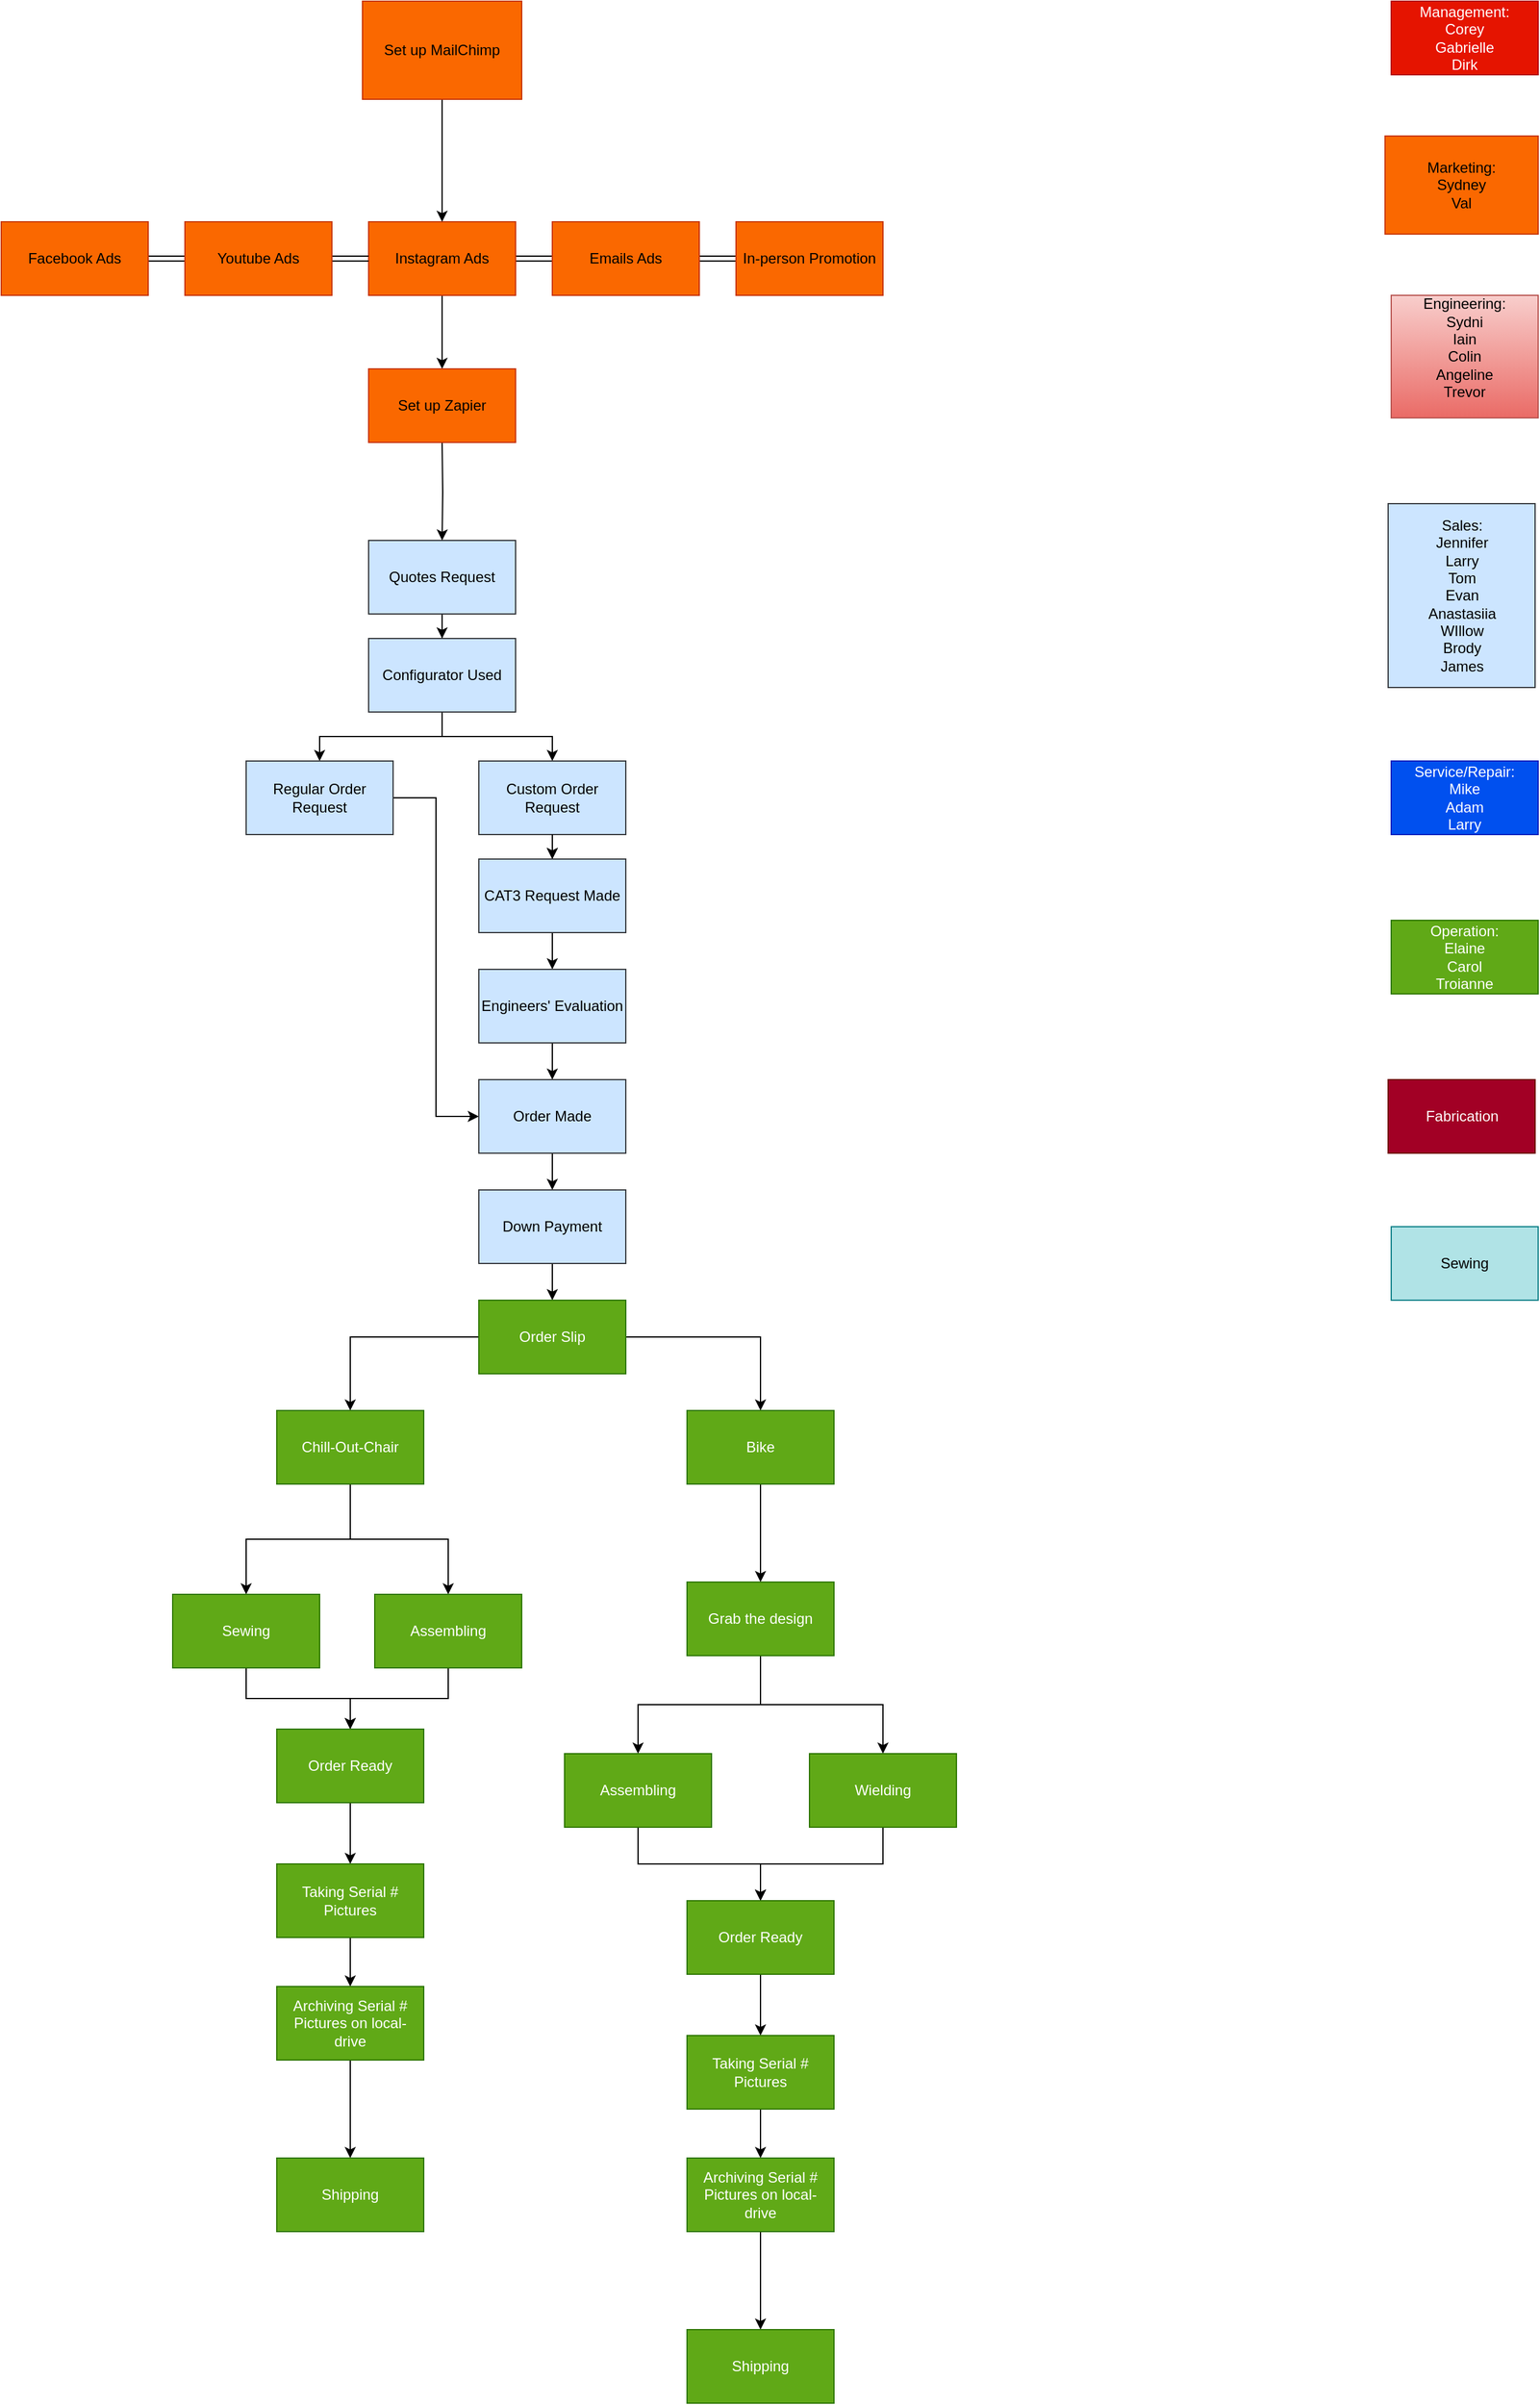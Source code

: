 <mxfile version="27.2.0">
  <diagram name="Page-1" id="tJCy387jeLStMwdDVoLm">
    <mxGraphModel dx="2037" dy="2161" grid="1" gridSize="10" guides="1" tooltips="1" connect="1" arrows="1" fold="1" page="1" pageScale="1" pageWidth="850" pageHeight="1100" math="0" shadow="0">
      <root>
        <mxCell id="0" />
        <mxCell id="1" parent="0" />
        <mxCell id="GHYGCPifQh15sZ_tnKLO-3" value="" style="edgeStyle=orthogonalEdgeStyle;rounded=0;orthogonalLoop=1;jettySize=auto;html=1;" parent="1" source="GHYGCPifQh15sZ_tnKLO-1" target="GHYGCPifQh15sZ_tnKLO-2" edge="1">
          <mxGeometry relative="1" as="geometry" />
        </mxCell>
        <mxCell id="GHYGCPifQh15sZ_tnKLO-1" value="Quotes Request" style="rounded=0;whiteSpace=wrap;html=1;fillColor=#cce5ff;strokeColor=#36393d;" parent="1" vertex="1">
          <mxGeometry x="380" y="20" width="120" height="60" as="geometry" />
        </mxCell>
        <mxCell id="GHYGCPifQh15sZ_tnKLO-13" value="" style="edgeStyle=orthogonalEdgeStyle;rounded=0;orthogonalLoop=1;jettySize=auto;html=1;" parent="1" source="GHYGCPifQh15sZ_tnKLO-2" target="GHYGCPifQh15sZ_tnKLO-12" edge="1">
          <mxGeometry relative="1" as="geometry" />
        </mxCell>
        <mxCell id="GHYGCPifQh15sZ_tnKLO-15" value="" style="edgeStyle=orthogonalEdgeStyle;rounded=0;orthogonalLoop=1;jettySize=auto;html=1;" parent="1" source="GHYGCPifQh15sZ_tnKLO-2" target="GHYGCPifQh15sZ_tnKLO-14" edge="1">
          <mxGeometry relative="1" as="geometry" />
        </mxCell>
        <mxCell id="GHYGCPifQh15sZ_tnKLO-2" value="Configurator Used" style="rounded=0;whiteSpace=wrap;html=1;fillColor=#cce5ff;strokeColor=#36393d;" parent="1" vertex="1">
          <mxGeometry x="380" y="100" width="120" height="60" as="geometry" />
        </mxCell>
        <mxCell id="GHYGCPifQh15sZ_tnKLO-17" value="" style="edgeStyle=orthogonalEdgeStyle;rounded=0;orthogonalLoop=1;jettySize=auto;html=1;" parent="1" source="GHYGCPifQh15sZ_tnKLO-29" target="GHYGCPifQh15sZ_tnKLO-16" edge="1">
          <mxGeometry relative="1" as="geometry" />
        </mxCell>
        <mxCell id="GHYGCPifQh15sZ_tnKLO-12" value="Custom Order Request" style="rounded=0;whiteSpace=wrap;html=1;fillColor=#cce5ff;strokeColor=#36393d;" parent="1" vertex="1">
          <mxGeometry x="470" y="200" width="120" height="60" as="geometry" />
        </mxCell>
        <mxCell id="GHYGCPifQh15sZ_tnKLO-64" style="edgeStyle=orthogonalEdgeStyle;rounded=0;orthogonalLoop=1;jettySize=auto;html=1;entryX=0;entryY=0.5;entryDx=0;entryDy=0;" parent="1" source="GHYGCPifQh15sZ_tnKLO-14" target="GHYGCPifQh15sZ_tnKLO-20" edge="1">
          <mxGeometry relative="1" as="geometry" />
        </mxCell>
        <mxCell id="GHYGCPifQh15sZ_tnKLO-14" value="Regular Order Request" style="rounded=0;whiteSpace=wrap;html=1;fillColor=#cce5ff;strokeColor=#36393d;" parent="1" vertex="1">
          <mxGeometry x="280" y="200" width="120" height="60" as="geometry" />
        </mxCell>
        <mxCell id="GHYGCPifQh15sZ_tnKLO-40" value="" style="edgeStyle=orthogonalEdgeStyle;rounded=0;orthogonalLoop=1;jettySize=auto;html=1;" parent="1" source="GHYGCPifQh15sZ_tnKLO-16" target="GHYGCPifQh15sZ_tnKLO-20" edge="1">
          <mxGeometry relative="1" as="geometry" />
        </mxCell>
        <mxCell id="GHYGCPifQh15sZ_tnKLO-16" value="Engineers&#39; Evaluation" style="rounded=0;whiteSpace=wrap;html=1;fillColor=#cce5ff;strokeColor=#36393d;" parent="1" vertex="1">
          <mxGeometry x="470" y="370" width="120" height="60" as="geometry" />
        </mxCell>
        <mxCell id="GHYGCPifQh15sZ_tnKLO-37" value="" style="edgeStyle=orthogonalEdgeStyle;rounded=0;orthogonalLoop=1;jettySize=auto;html=1;" parent="1" source="GHYGCPifQh15sZ_tnKLO-20" target="GHYGCPifQh15sZ_tnKLO-36" edge="1">
          <mxGeometry relative="1" as="geometry" />
        </mxCell>
        <mxCell id="GHYGCPifQh15sZ_tnKLO-20" value="Order Made" style="rounded=0;whiteSpace=wrap;html=1;fillColor=#cce5ff;strokeColor=#36393d;" parent="1" vertex="1">
          <mxGeometry x="470" y="460" width="120" height="60" as="geometry" />
        </mxCell>
        <mxCell id="GHYGCPifQh15sZ_tnKLO-30" value="" style="edgeStyle=orthogonalEdgeStyle;rounded=0;orthogonalLoop=1;jettySize=auto;html=1;" parent="1" source="GHYGCPifQh15sZ_tnKLO-12" target="GHYGCPifQh15sZ_tnKLO-29" edge="1">
          <mxGeometry relative="1" as="geometry">
            <mxPoint x="530" y="260" as="sourcePoint" />
            <mxPoint x="530" y="480" as="targetPoint" />
          </mxGeometry>
        </mxCell>
        <mxCell id="GHYGCPifQh15sZ_tnKLO-31" value="" style="edgeStyle=orthogonalEdgeStyle;rounded=0;orthogonalLoop=1;jettySize=auto;html=1;" parent="1" source="GHYGCPifQh15sZ_tnKLO-12" target="GHYGCPifQh15sZ_tnKLO-29" edge="1">
          <mxGeometry relative="1" as="geometry">
            <mxPoint x="530" y="260" as="sourcePoint" />
            <mxPoint x="530" y="400" as="targetPoint" />
          </mxGeometry>
        </mxCell>
        <mxCell id="GHYGCPifQh15sZ_tnKLO-29" value="CAT3 Request Made" style="rounded=0;whiteSpace=wrap;html=1;fillColor=#cce5ff;strokeColor=#36393d;" parent="1" vertex="1">
          <mxGeometry x="470" y="280" width="120" height="60" as="geometry" />
        </mxCell>
        <mxCell id="GHYGCPifQh15sZ_tnKLO-66" value="" style="edgeStyle=orthogonalEdgeStyle;rounded=0;orthogonalLoop=1;jettySize=auto;html=1;" parent="1" source="GHYGCPifQh15sZ_tnKLO-36" target="GHYGCPifQh15sZ_tnKLO-65" edge="1">
          <mxGeometry relative="1" as="geometry" />
        </mxCell>
        <mxCell id="GHYGCPifQh15sZ_tnKLO-36" value="Down Payment" style="whiteSpace=wrap;html=1;rounded=0;fillColor=#cce5ff;strokeColor=#36393d;" parent="1" vertex="1">
          <mxGeometry x="470" y="550" width="120" height="60" as="geometry" />
        </mxCell>
        <mxCell id="GHYGCPifQh15sZ_tnKLO-50" value="" style="edgeStyle=orthogonalEdgeStyle;rounded=0;orthogonalLoop=1;jettySize=auto;html=1;" parent="1" target="GHYGCPifQh15sZ_tnKLO-1" edge="1">
          <mxGeometry relative="1" as="geometry">
            <mxPoint x="440" y="-60" as="sourcePoint" />
          </mxGeometry>
        </mxCell>
        <mxCell id="GHYGCPifQh15sZ_tnKLO-52" value="" style="edgeStyle=orthogonalEdgeStyle;rounded=0;orthogonalLoop=1;jettySize=auto;html=1;shape=link;" parent="1" source="GHYGCPifQh15sZ_tnKLO-45" target="GHYGCPifQh15sZ_tnKLO-51" edge="1">
          <mxGeometry relative="1" as="geometry" />
        </mxCell>
        <mxCell id="GHYGCPifQh15sZ_tnKLO-45" value="Facebook Ads" style="rounded=0;whiteSpace=wrap;html=1;fillColor=#fa6800;fontColor=#000000;strokeColor=#C73500;" parent="1" vertex="1">
          <mxGeometry x="80" y="-240" width="120" height="60" as="geometry" />
        </mxCell>
        <mxCell id="GHYGCPifQh15sZ_tnKLO-55" value="" style="edgeStyle=orthogonalEdgeStyle;rounded=0;orthogonalLoop=1;jettySize=auto;html=1;shape=link;" parent="1" source="GHYGCPifQh15sZ_tnKLO-46" target="GHYGCPifQh15sZ_tnKLO-48" edge="1">
          <mxGeometry relative="1" as="geometry" />
        </mxCell>
        <mxCell id="GHYGCPifQh15sZ_tnKLO-63" style="edgeStyle=orthogonalEdgeStyle;rounded=0;orthogonalLoop=1;jettySize=auto;html=1;" parent="1" source="GHYGCPifQh15sZ_tnKLO-46" target="GHYGCPifQh15sZ_tnKLO-62" edge="1">
          <mxGeometry relative="1" as="geometry" />
        </mxCell>
        <mxCell id="GHYGCPifQh15sZ_tnKLO-46" value="Instagram Ads" style="whiteSpace=wrap;html=1;fillColor=#fa6800;fontColor=#000000;strokeColor=#C73500;" parent="1" vertex="1">
          <mxGeometry x="380" y="-240" width="120" height="60" as="geometry" />
        </mxCell>
        <mxCell id="GHYGCPifQh15sZ_tnKLO-56" value="" style="edgeStyle=orthogonalEdgeStyle;rounded=0;orthogonalLoop=1;jettySize=auto;html=1;shape=link;" parent="1" source="GHYGCPifQh15sZ_tnKLO-48" target="GHYGCPifQh15sZ_tnKLO-49" edge="1">
          <mxGeometry relative="1" as="geometry" />
        </mxCell>
        <mxCell id="GHYGCPifQh15sZ_tnKLO-48" value="Emails Ads" style="whiteSpace=wrap;html=1;fillColor=#fa6800;fontColor=#000000;strokeColor=#C73500;" parent="1" vertex="1">
          <mxGeometry x="530" y="-240" width="120" height="60" as="geometry" />
        </mxCell>
        <mxCell id="GHYGCPifQh15sZ_tnKLO-49" value="In-person Promotion" style="rounded=0;whiteSpace=wrap;html=1;fillColor=#fa6800;fontColor=#000000;strokeColor=#C73500;" parent="1" vertex="1">
          <mxGeometry x="680" y="-240" width="120" height="60" as="geometry" />
        </mxCell>
        <mxCell id="GHYGCPifQh15sZ_tnKLO-54" value="" style="edgeStyle=orthogonalEdgeStyle;rounded=0;orthogonalLoop=1;jettySize=auto;html=1;shape=link;" parent="1" source="GHYGCPifQh15sZ_tnKLO-51" target="GHYGCPifQh15sZ_tnKLO-46" edge="1">
          <mxGeometry relative="1" as="geometry" />
        </mxCell>
        <mxCell id="GHYGCPifQh15sZ_tnKLO-51" value="Youtube Ads" style="rounded=0;whiteSpace=wrap;html=1;fillColor=#fa6800;fontColor=#000000;strokeColor=#C73500;" parent="1" vertex="1">
          <mxGeometry x="230" y="-240" width="120" height="60" as="geometry" />
        </mxCell>
        <mxCell id="GHYGCPifQh15sZ_tnKLO-61" value="" style="edgeStyle=orthogonalEdgeStyle;rounded=0;orthogonalLoop=1;jettySize=auto;html=1;" parent="1" source="GHYGCPifQh15sZ_tnKLO-60" target="GHYGCPifQh15sZ_tnKLO-46" edge="1">
          <mxGeometry relative="1" as="geometry" />
        </mxCell>
        <mxCell id="GHYGCPifQh15sZ_tnKLO-60" value="Set up MailChimp" style="rounded=0;whiteSpace=wrap;html=1;fillColor=#fa6800;fontColor=#000000;strokeColor=#C73500;" parent="1" vertex="1">
          <mxGeometry x="375" y="-420" width="130" height="80" as="geometry" />
        </mxCell>
        <mxCell id="GHYGCPifQh15sZ_tnKLO-62" value="Set up Zapier" style="whiteSpace=wrap;html=1;fillColor=#fa6800;fontColor=#000000;strokeColor=#C73500;" parent="1" vertex="1">
          <mxGeometry x="380" y="-120" width="120" height="60" as="geometry" />
        </mxCell>
        <mxCell id="GHYGCPifQh15sZ_tnKLO-68" value="" style="edgeStyle=orthogonalEdgeStyle;rounded=0;orthogonalLoop=1;jettySize=auto;html=1;" parent="1" source="GHYGCPifQh15sZ_tnKLO-65" target="GHYGCPifQh15sZ_tnKLO-67" edge="1">
          <mxGeometry relative="1" as="geometry" />
        </mxCell>
        <mxCell id="GHYGCPifQh15sZ_tnKLO-71" value="" style="edgeStyle=orthogonalEdgeStyle;rounded=0;orthogonalLoop=1;jettySize=auto;html=1;" parent="1" source="GHYGCPifQh15sZ_tnKLO-65" target="GHYGCPifQh15sZ_tnKLO-70" edge="1">
          <mxGeometry relative="1" as="geometry" />
        </mxCell>
        <mxCell id="GHYGCPifQh15sZ_tnKLO-65" value="Order Slip" style="whiteSpace=wrap;html=1;rounded=0;fillColor=#60a917;strokeColor=#2D7600;fontColor=#ffffff;" parent="1" vertex="1">
          <mxGeometry x="470" y="640" width="120" height="60" as="geometry" />
        </mxCell>
        <mxCell id="GHYGCPifQh15sZ_tnKLO-77" value="" style="edgeStyle=orthogonalEdgeStyle;rounded=0;orthogonalLoop=1;jettySize=auto;html=1;" parent="1" source="GHYGCPifQh15sZ_tnKLO-67" target="GHYGCPifQh15sZ_tnKLO-76" edge="1">
          <mxGeometry relative="1" as="geometry" />
        </mxCell>
        <mxCell id="GHYGCPifQh15sZ_tnKLO-79" value="" style="edgeStyle=orthogonalEdgeStyle;rounded=0;orthogonalLoop=1;jettySize=auto;html=1;" parent="1" source="GHYGCPifQh15sZ_tnKLO-67" target="GHYGCPifQh15sZ_tnKLO-78" edge="1">
          <mxGeometry relative="1" as="geometry" />
        </mxCell>
        <mxCell id="GHYGCPifQh15sZ_tnKLO-67" value="Chill-Out-Chair" style="whiteSpace=wrap;html=1;rounded=0;fillColor=#60a917;strokeColor=#2D7600;fontColor=#ffffff;" parent="1" vertex="1">
          <mxGeometry x="305" y="730" width="120" height="60" as="geometry" />
        </mxCell>
        <mxCell id="GHYGCPifQh15sZ_tnKLO-73" value="" style="edgeStyle=orthogonalEdgeStyle;rounded=0;orthogonalLoop=1;jettySize=auto;html=1;" parent="1" source="GHYGCPifQh15sZ_tnKLO-70" target="GHYGCPifQh15sZ_tnKLO-72" edge="1">
          <mxGeometry relative="1" as="geometry" />
        </mxCell>
        <mxCell id="GHYGCPifQh15sZ_tnKLO-70" value="Bike" style="whiteSpace=wrap;html=1;rounded=0;fillColor=#60a917;strokeColor=#2D7600;fontColor=#ffffff;" parent="1" vertex="1">
          <mxGeometry x="640" y="730" width="120" height="60" as="geometry" />
        </mxCell>
        <mxCell id="GHYGCPifQh15sZ_tnKLO-81" value="" style="edgeStyle=orthogonalEdgeStyle;rounded=0;orthogonalLoop=1;jettySize=auto;html=1;" parent="1" source="GHYGCPifQh15sZ_tnKLO-72" target="GHYGCPifQh15sZ_tnKLO-80" edge="1">
          <mxGeometry relative="1" as="geometry" />
        </mxCell>
        <mxCell id="GHYGCPifQh15sZ_tnKLO-83" value="" style="edgeStyle=orthogonalEdgeStyle;rounded=0;orthogonalLoop=1;jettySize=auto;html=1;" parent="1" source="GHYGCPifQh15sZ_tnKLO-72" target="GHYGCPifQh15sZ_tnKLO-82" edge="1">
          <mxGeometry relative="1" as="geometry" />
        </mxCell>
        <mxCell id="GHYGCPifQh15sZ_tnKLO-72" value="Grab the design" style="whiteSpace=wrap;html=1;fillColor=#60a917;strokeColor=#2D7600;rounded=0;fontColor=#ffffff;" parent="1" vertex="1">
          <mxGeometry x="640" y="870" width="120" height="60" as="geometry" />
        </mxCell>
        <mxCell id="GHYGCPifQh15sZ_tnKLO-85" value="" style="edgeStyle=orthogonalEdgeStyle;rounded=0;orthogonalLoop=1;jettySize=auto;html=1;" parent="1" source="GHYGCPifQh15sZ_tnKLO-76" target="GHYGCPifQh15sZ_tnKLO-84" edge="1">
          <mxGeometry relative="1" as="geometry" />
        </mxCell>
        <mxCell id="GHYGCPifQh15sZ_tnKLO-76" value="Sewing" style="whiteSpace=wrap;html=1;fillColor=#60a917;strokeColor=#2D7600;rounded=0;fontColor=#ffffff;" parent="1" vertex="1">
          <mxGeometry x="220" y="880" width="120" height="60" as="geometry" />
        </mxCell>
        <mxCell id="GHYGCPifQh15sZ_tnKLO-86" value="" style="edgeStyle=orthogonalEdgeStyle;rounded=0;orthogonalLoop=1;jettySize=auto;html=1;" parent="1" source="GHYGCPifQh15sZ_tnKLO-78" target="GHYGCPifQh15sZ_tnKLO-84" edge="1">
          <mxGeometry relative="1" as="geometry" />
        </mxCell>
        <mxCell id="GHYGCPifQh15sZ_tnKLO-78" value="Assembling" style="whiteSpace=wrap;html=1;rounded=0;fillColor=#60a917;strokeColor=#2D7600;fontColor=#ffffff;" parent="1" vertex="1">
          <mxGeometry x="385" y="880" width="120" height="60" as="geometry" />
        </mxCell>
        <mxCell id="GHYGCPifQh15sZ_tnKLO-88" value="" style="edgeStyle=orthogonalEdgeStyle;rounded=0;orthogonalLoop=1;jettySize=auto;html=1;" parent="1" source="GHYGCPifQh15sZ_tnKLO-80" target="GHYGCPifQh15sZ_tnKLO-87" edge="1">
          <mxGeometry relative="1" as="geometry" />
        </mxCell>
        <mxCell id="GHYGCPifQh15sZ_tnKLO-80" value="Assembling" style="whiteSpace=wrap;html=1;fillColor=#60a917;strokeColor=#2D7600;fontColor=#ffffff;rounded=0;" parent="1" vertex="1">
          <mxGeometry x="540" y="1010" width="120" height="60" as="geometry" />
        </mxCell>
        <mxCell id="GHYGCPifQh15sZ_tnKLO-89" style="edgeStyle=orthogonalEdgeStyle;rounded=0;orthogonalLoop=1;jettySize=auto;html=1;" parent="1" source="GHYGCPifQh15sZ_tnKLO-82" target="GHYGCPifQh15sZ_tnKLO-87" edge="1">
          <mxGeometry relative="1" as="geometry" />
        </mxCell>
        <mxCell id="GHYGCPifQh15sZ_tnKLO-82" value="Wielding" style="whiteSpace=wrap;html=1;fillColor=#60a917;strokeColor=#2D7600;fontColor=#ffffff;rounded=0;" parent="1" vertex="1">
          <mxGeometry x="740" y="1010" width="120" height="60" as="geometry" />
        </mxCell>
        <mxCell id="GHYGCPifQh15sZ_tnKLO-91" value="" style="edgeStyle=orthogonalEdgeStyle;rounded=0;orthogonalLoop=1;jettySize=auto;html=1;" parent="1" source="GHYGCPifQh15sZ_tnKLO-84" target="GHYGCPifQh15sZ_tnKLO-90" edge="1">
          <mxGeometry relative="1" as="geometry" />
        </mxCell>
        <mxCell id="GHYGCPifQh15sZ_tnKLO-84" value="Order Ready" style="whiteSpace=wrap;html=1;fillColor=#60a917;strokeColor=#2D7600;fontColor=#ffffff;rounded=0;" parent="1" vertex="1">
          <mxGeometry x="305" y="990" width="120" height="60" as="geometry" />
        </mxCell>
        <mxCell id="GHYGCPifQh15sZ_tnKLO-93" style="edgeStyle=orthogonalEdgeStyle;rounded=0;orthogonalLoop=1;jettySize=auto;html=1;" parent="1" source="GHYGCPifQh15sZ_tnKLO-87" target="GHYGCPifQh15sZ_tnKLO-92" edge="1">
          <mxGeometry relative="1" as="geometry" />
        </mxCell>
        <mxCell id="GHYGCPifQh15sZ_tnKLO-87" value="Order Ready" style="whiteSpace=wrap;html=1;fillColor=#60a917;strokeColor=#2D7600;fontColor=#ffffff;rounded=0;" parent="1" vertex="1">
          <mxGeometry x="640" y="1130" width="120" height="60" as="geometry" />
        </mxCell>
        <mxCell id="GHYGCPifQh15sZ_tnKLO-95" value="" style="edgeStyle=orthogonalEdgeStyle;rounded=0;orthogonalLoop=1;jettySize=auto;html=1;" parent="1" source="GHYGCPifQh15sZ_tnKLO-90" target="GHYGCPifQh15sZ_tnKLO-94" edge="1">
          <mxGeometry relative="1" as="geometry" />
        </mxCell>
        <mxCell id="GHYGCPifQh15sZ_tnKLO-90" value="Taking Serial # Pictures" style="whiteSpace=wrap;html=1;fillColor=#60a917;strokeColor=#2D7600;fontColor=#ffffff;rounded=0;" parent="1" vertex="1">
          <mxGeometry x="305" y="1100" width="120" height="60" as="geometry" />
        </mxCell>
        <mxCell id="GHYGCPifQh15sZ_tnKLO-97" style="edgeStyle=orthogonalEdgeStyle;rounded=0;orthogonalLoop=1;jettySize=auto;html=1;" parent="1" source="GHYGCPifQh15sZ_tnKLO-92" target="GHYGCPifQh15sZ_tnKLO-96" edge="1">
          <mxGeometry relative="1" as="geometry" />
        </mxCell>
        <mxCell id="GHYGCPifQh15sZ_tnKLO-92" value="Taking Serial # Pictures" style="whiteSpace=wrap;html=1;fillColor=#60a917;strokeColor=#2D7600;fontColor=#ffffff;rounded=0;" parent="1" vertex="1">
          <mxGeometry x="640" y="1240" width="120" height="60" as="geometry" />
        </mxCell>
        <mxCell id="gww7dCVyIf61FeBQB5-1-8" value="" style="edgeStyle=orthogonalEdgeStyle;rounded=0;orthogonalLoop=1;jettySize=auto;html=1;" parent="1" source="GHYGCPifQh15sZ_tnKLO-94" target="gww7dCVyIf61FeBQB5-1-7" edge="1">
          <mxGeometry relative="1" as="geometry" />
        </mxCell>
        <mxCell id="GHYGCPifQh15sZ_tnKLO-94" value="Archiving Serial # Pictures on local-drive" style="whiteSpace=wrap;html=1;fillColor=#60a917;strokeColor=#2D7600;fontColor=#ffffff;rounded=0;" parent="1" vertex="1">
          <mxGeometry x="305" y="1200" width="120" height="60" as="geometry" />
        </mxCell>
        <mxCell id="gww7dCVyIf61FeBQB5-1-10" value="" style="edgeStyle=orthogonalEdgeStyle;rounded=0;orthogonalLoop=1;jettySize=auto;html=1;" parent="1" source="GHYGCPifQh15sZ_tnKLO-96" target="gww7dCVyIf61FeBQB5-1-9" edge="1">
          <mxGeometry relative="1" as="geometry" />
        </mxCell>
        <mxCell id="GHYGCPifQh15sZ_tnKLO-96" value="Archiving Serial # Pictures on local-drive" style="whiteSpace=wrap;html=1;fillColor=#60a917;strokeColor=#2D7600;fontColor=#ffffff;rounded=0;" parent="1" vertex="1">
          <mxGeometry x="640" y="1340" width="120" height="60" as="geometry" />
        </mxCell>
        <mxCell id="GHYGCPifQh15sZ_tnKLO-99" value="Marketing:&lt;div&gt;&lt;span style=&quot;background-color: transparent; color: light-dark(rgb(0, 0, 0), rgb(237, 237, 237));&quot;&gt;Sydney&lt;/span&gt;&lt;div&gt;&lt;div&gt;Val&lt;/div&gt;&lt;/div&gt;&lt;/div&gt;" style="text;html=1;align=center;verticalAlign=middle;whiteSpace=wrap;rounded=0;fillColor=#fa6800;fontColor=#000000;strokeColor=#C73500;" parent="1" vertex="1">
          <mxGeometry x="1210" y="-310" width="125" height="80" as="geometry" />
        </mxCell>
        <mxCell id="Xjn30Ic-mJEV0kmaZJ53-1" value="Sales:&lt;div&gt;Jennifer&lt;/div&gt;&lt;div&gt;Larry&lt;/div&gt;&lt;div&gt;Tom&lt;/div&gt;&lt;div&gt;Evan&lt;/div&gt;&lt;div&gt;Anastasiia&lt;/div&gt;&lt;div&gt;WIllow&lt;/div&gt;&lt;div&gt;Brody&lt;/div&gt;&lt;div&gt;James&lt;/div&gt;" style="rounded=0;whiteSpace=wrap;html=1;fillColor=#cce5ff;strokeColor=#36393d;" parent="1" vertex="1">
          <mxGeometry x="1212.5" y="-10" width="120" height="150" as="geometry" />
        </mxCell>
        <mxCell id="Xjn30Ic-mJEV0kmaZJ53-2" value="Operation:&lt;div&gt;Elaine&lt;/div&gt;&lt;div&gt;Carol&lt;/div&gt;&lt;div&gt;Troianne&lt;/div&gt;" style="rounded=0;whiteSpace=wrap;html=1;fillColor=#60a917;strokeColor=#2D7600;fontColor=#ffffff;" parent="1" vertex="1">
          <mxGeometry x="1215" y="330" width="120" height="60" as="geometry" />
        </mxCell>
        <mxCell id="Xjn30Ic-mJEV0kmaZJ53-3" value="Engineering:&lt;div&gt;Sydni&lt;/div&gt;&lt;div&gt;Iain&lt;/div&gt;&lt;div&gt;Colin&lt;/div&gt;&lt;div&gt;Angeline&lt;/div&gt;&lt;div&gt;Trevor&lt;/div&gt;&lt;div&gt;&lt;br&gt;&lt;/div&gt;" style="rounded=0;whiteSpace=wrap;html=1;fillColor=#f8cecc;strokeColor=#b85450;gradientColor=#ea6b66;" parent="1" vertex="1">
          <mxGeometry x="1215" y="-180" width="120" height="100" as="geometry" />
        </mxCell>
        <mxCell id="gww7dCVyIf61FeBQB5-1-2" value="Service/Repair:&lt;div&gt;Mike&lt;br&gt;Adam&lt;/div&gt;&lt;div&gt;Larry&lt;/div&gt;" style="rounded=0;whiteSpace=wrap;html=1;fillColor=#0050ef;strokeColor=#001DBC;fontColor=#ffffff;" parent="1" vertex="1">
          <mxGeometry x="1215" y="200" width="120" height="60" as="geometry" />
        </mxCell>
        <mxCell id="gww7dCVyIf61FeBQB5-1-3" value="Management:&lt;div&gt;Corey&lt;/div&gt;&lt;div&gt;Gabrielle&lt;/div&gt;&lt;div&gt;Dirk&lt;/div&gt;" style="rounded=0;whiteSpace=wrap;html=1;fillColor=#e51400;fontColor=#ffffff;strokeColor=#B20000;" parent="1" vertex="1">
          <mxGeometry x="1215" y="-420" width="120" height="60" as="geometry" />
        </mxCell>
        <mxCell id="gww7dCVyIf61FeBQB5-1-5" value="Fabrication" style="rounded=0;whiteSpace=wrap;html=1;fillColor=#a20025;fontColor=#ffffff;strokeColor=#6F0000;" parent="1" vertex="1">
          <mxGeometry x="1212.5" y="460" width="120" height="60" as="geometry" />
        </mxCell>
        <mxCell id="gww7dCVyIf61FeBQB5-1-6" value="Sewing" style="rounded=0;whiteSpace=wrap;html=1;fillColor=#b0e3e6;strokeColor=#0e8088;" parent="1" vertex="1">
          <mxGeometry x="1215" y="580" width="120" height="60" as="geometry" />
        </mxCell>
        <mxCell id="gww7dCVyIf61FeBQB5-1-7" value="Shipping" style="whiteSpace=wrap;html=1;fillColor=#60a917;strokeColor=#2D7600;fontColor=#ffffff;rounded=0;" parent="1" vertex="1">
          <mxGeometry x="305" y="1340" width="120" height="60" as="geometry" />
        </mxCell>
        <mxCell id="gww7dCVyIf61FeBQB5-1-9" value="Shipping" style="whiteSpace=wrap;html=1;fillColor=#60a917;strokeColor=#2D7600;fontColor=#ffffff;rounded=0;" parent="1" vertex="1">
          <mxGeometry x="640" y="1480" width="120" height="60" as="geometry" />
        </mxCell>
      </root>
    </mxGraphModel>
  </diagram>
</mxfile>

